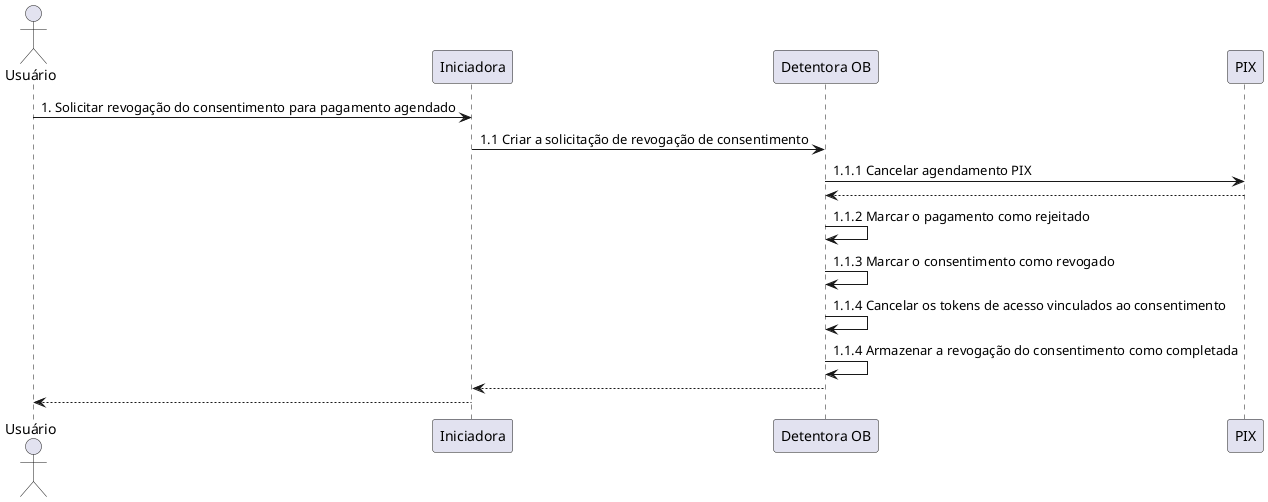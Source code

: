 @startuml
actor       "Usuário"       as usuario
participant Iniciadora      as iniciadora
participant "Detentora OB"  as detentora
participant PIX             as pix

usuario -> iniciadora: 1. Solicitar revogação do consentimento para pagamento agendado
iniciadora -> detentora: 1.1 Criar a solicitação de revogação de consentimento
detentora -> pix: 1.1.1 Cancelar agendamento PIX
detentora <-- pix

detentora -> detentora: 1.1.2 Marcar o pagamento como rejeitado
detentora -> detentora: 1.1.3 Marcar o consentimento como revogado
detentora -> detentora: 1.1.4 Cancelar os tokens de acesso vinculados ao consentimento
detentora -> detentora: 1.1.4 Armazenar a revogação do consentimento como completada

iniciadora <-- detentora
usuario <-- iniciadora
@enduml
